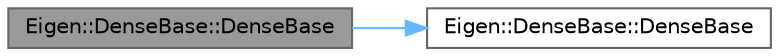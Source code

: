 digraph "Eigen::DenseBase::DenseBase"
{
 // LATEX_PDF_SIZE
  bgcolor="transparent";
  edge [fontname=Helvetica,fontsize=10,labelfontname=Helvetica,labelfontsize=10];
  node [fontname=Helvetica,fontsize=10,shape=box,height=0.2,width=0.4];
  rankdir="LR";
  Node1 [id="Node000001",label="Eigen::DenseBase::DenseBase",height=0.2,width=0.4,color="gray40", fillcolor="grey60", style="filled", fontcolor="black",tooltip=" "];
  Node1 -> Node2 [id="edge1_Node000001_Node000002",color="steelblue1",style="solid",tooltip=" "];
  Node2 [id="Node000002",label="Eigen::DenseBase::DenseBase",height=0.2,width=0.4,color="grey40", fillcolor="white", style="filled",URL="$class_eigen_1_1_dense_base.html#ae966dfaa11cfd07e87da040b7a9d8216",tooltip=" "];
}
